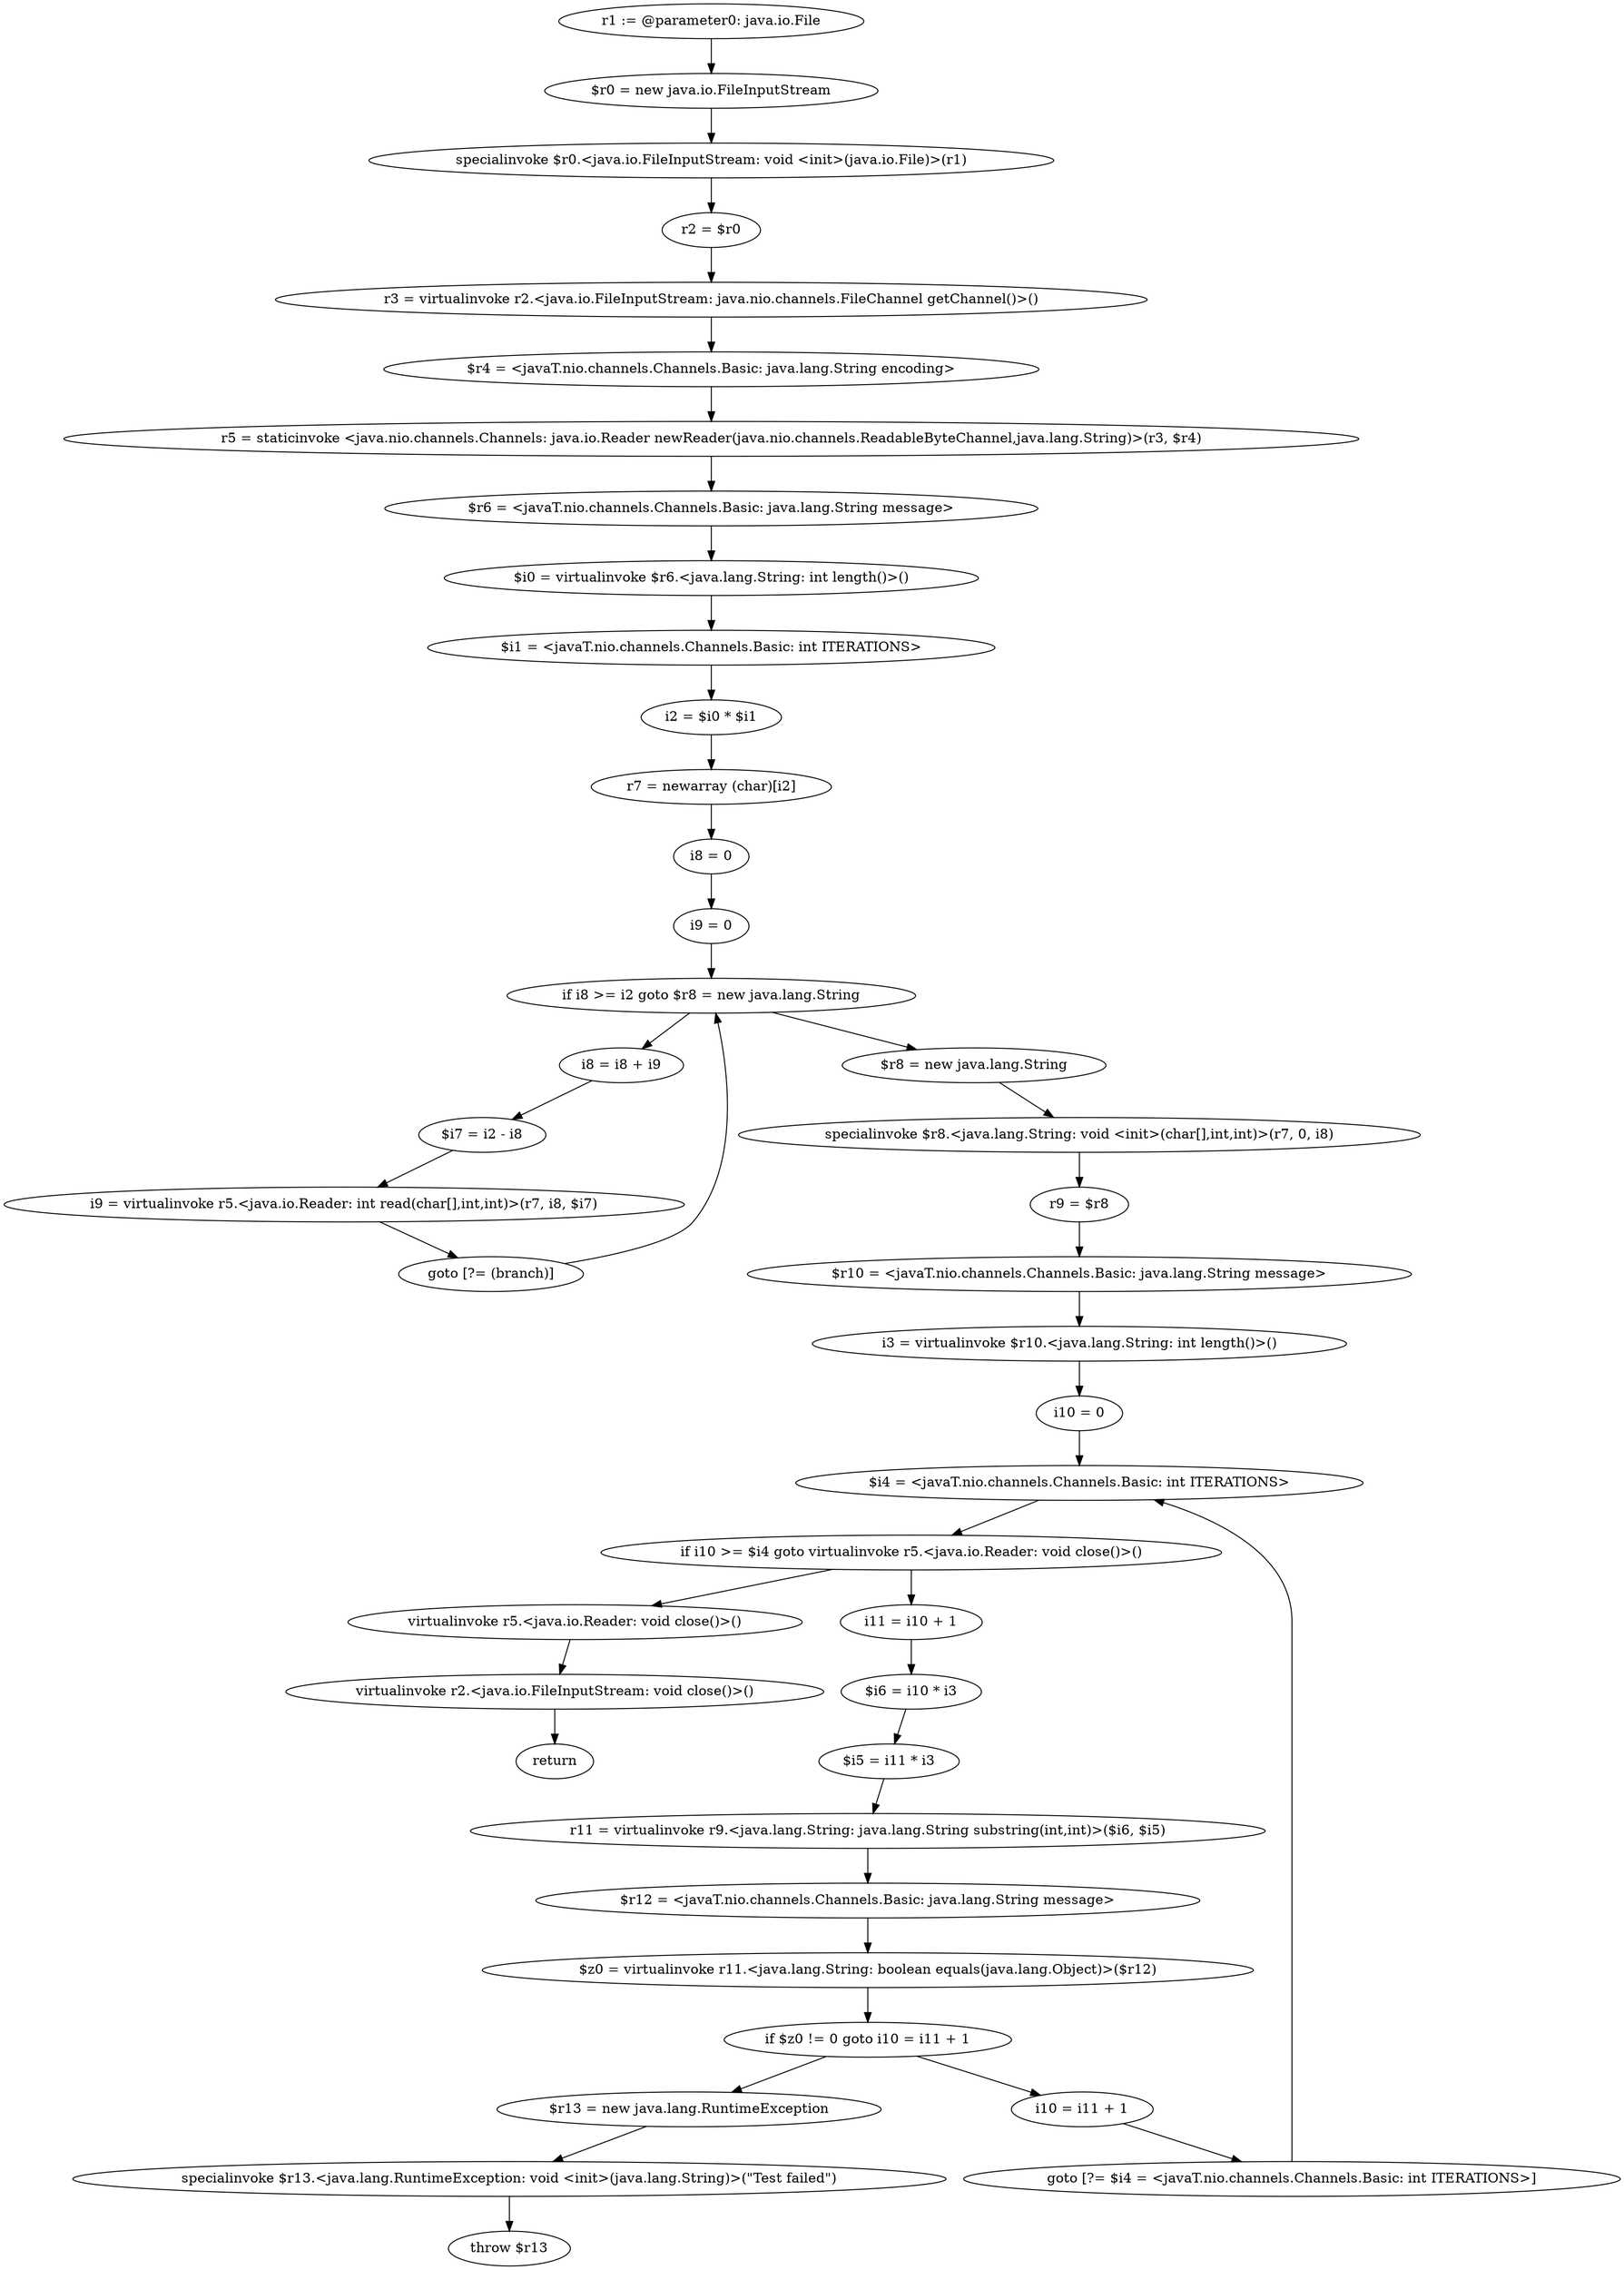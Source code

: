 digraph "unitGraph" {
    "r1 := @parameter0: java.io.File"
    "$r0 = new java.io.FileInputStream"
    "specialinvoke $r0.<java.io.FileInputStream: void <init>(java.io.File)>(r1)"
    "r2 = $r0"
    "r3 = virtualinvoke r2.<java.io.FileInputStream: java.nio.channels.FileChannel getChannel()>()"
    "$r4 = <javaT.nio.channels.Channels.Basic: java.lang.String encoding>"
    "r5 = staticinvoke <java.nio.channels.Channels: java.io.Reader newReader(java.nio.channels.ReadableByteChannel,java.lang.String)>(r3, $r4)"
    "$r6 = <javaT.nio.channels.Channels.Basic: java.lang.String message>"
    "$i0 = virtualinvoke $r6.<java.lang.String: int length()>()"
    "$i1 = <javaT.nio.channels.Channels.Basic: int ITERATIONS>"
    "i2 = $i0 * $i1"
    "r7 = newarray (char)[i2]"
    "i8 = 0"
    "i9 = 0"
    "if i8 >= i2 goto $r8 = new java.lang.String"
    "i8 = i8 + i9"
    "$i7 = i2 - i8"
    "i9 = virtualinvoke r5.<java.io.Reader: int read(char[],int,int)>(r7, i8, $i7)"
    "goto [?= (branch)]"
    "$r8 = new java.lang.String"
    "specialinvoke $r8.<java.lang.String: void <init>(char[],int,int)>(r7, 0, i8)"
    "r9 = $r8"
    "$r10 = <javaT.nio.channels.Channels.Basic: java.lang.String message>"
    "i3 = virtualinvoke $r10.<java.lang.String: int length()>()"
    "i10 = 0"
    "$i4 = <javaT.nio.channels.Channels.Basic: int ITERATIONS>"
    "if i10 >= $i4 goto virtualinvoke r5.<java.io.Reader: void close()>()"
    "i11 = i10 + 1"
    "$i6 = i10 * i3"
    "$i5 = i11 * i3"
    "r11 = virtualinvoke r9.<java.lang.String: java.lang.String substring(int,int)>($i6, $i5)"
    "$r12 = <javaT.nio.channels.Channels.Basic: java.lang.String message>"
    "$z0 = virtualinvoke r11.<java.lang.String: boolean equals(java.lang.Object)>($r12)"
    "if $z0 != 0 goto i10 = i11 + 1"
    "$r13 = new java.lang.RuntimeException"
    "specialinvoke $r13.<java.lang.RuntimeException: void <init>(java.lang.String)>(\"Test failed\")"
    "throw $r13"
    "i10 = i11 + 1"
    "goto [?= $i4 = <javaT.nio.channels.Channels.Basic: int ITERATIONS>]"
    "virtualinvoke r5.<java.io.Reader: void close()>()"
    "virtualinvoke r2.<java.io.FileInputStream: void close()>()"
    "return"
    "r1 := @parameter0: java.io.File"->"$r0 = new java.io.FileInputStream";
    "$r0 = new java.io.FileInputStream"->"specialinvoke $r0.<java.io.FileInputStream: void <init>(java.io.File)>(r1)";
    "specialinvoke $r0.<java.io.FileInputStream: void <init>(java.io.File)>(r1)"->"r2 = $r0";
    "r2 = $r0"->"r3 = virtualinvoke r2.<java.io.FileInputStream: java.nio.channels.FileChannel getChannel()>()";
    "r3 = virtualinvoke r2.<java.io.FileInputStream: java.nio.channels.FileChannel getChannel()>()"->"$r4 = <javaT.nio.channels.Channels.Basic: java.lang.String encoding>";
    "$r4 = <javaT.nio.channels.Channels.Basic: java.lang.String encoding>"->"r5 = staticinvoke <java.nio.channels.Channels: java.io.Reader newReader(java.nio.channels.ReadableByteChannel,java.lang.String)>(r3, $r4)";
    "r5 = staticinvoke <java.nio.channels.Channels: java.io.Reader newReader(java.nio.channels.ReadableByteChannel,java.lang.String)>(r3, $r4)"->"$r6 = <javaT.nio.channels.Channels.Basic: java.lang.String message>";
    "$r6 = <javaT.nio.channels.Channels.Basic: java.lang.String message>"->"$i0 = virtualinvoke $r6.<java.lang.String: int length()>()";
    "$i0 = virtualinvoke $r6.<java.lang.String: int length()>()"->"$i1 = <javaT.nio.channels.Channels.Basic: int ITERATIONS>";
    "$i1 = <javaT.nio.channels.Channels.Basic: int ITERATIONS>"->"i2 = $i0 * $i1";
    "i2 = $i0 * $i1"->"r7 = newarray (char)[i2]";
    "r7 = newarray (char)[i2]"->"i8 = 0";
    "i8 = 0"->"i9 = 0";
    "i9 = 0"->"if i8 >= i2 goto $r8 = new java.lang.String";
    "if i8 >= i2 goto $r8 = new java.lang.String"->"i8 = i8 + i9";
    "if i8 >= i2 goto $r8 = new java.lang.String"->"$r8 = new java.lang.String";
    "i8 = i8 + i9"->"$i7 = i2 - i8";
    "$i7 = i2 - i8"->"i9 = virtualinvoke r5.<java.io.Reader: int read(char[],int,int)>(r7, i8, $i7)";
    "i9 = virtualinvoke r5.<java.io.Reader: int read(char[],int,int)>(r7, i8, $i7)"->"goto [?= (branch)]";
    "goto [?= (branch)]"->"if i8 >= i2 goto $r8 = new java.lang.String";
    "$r8 = new java.lang.String"->"specialinvoke $r8.<java.lang.String: void <init>(char[],int,int)>(r7, 0, i8)";
    "specialinvoke $r8.<java.lang.String: void <init>(char[],int,int)>(r7, 0, i8)"->"r9 = $r8";
    "r9 = $r8"->"$r10 = <javaT.nio.channels.Channels.Basic: java.lang.String message>";
    "$r10 = <javaT.nio.channels.Channels.Basic: java.lang.String message>"->"i3 = virtualinvoke $r10.<java.lang.String: int length()>()";
    "i3 = virtualinvoke $r10.<java.lang.String: int length()>()"->"i10 = 0";
    "i10 = 0"->"$i4 = <javaT.nio.channels.Channels.Basic: int ITERATIONS>";
    "$i4 = <javaT.nio.channels.Channels.Basic: int ITERATIONS>"->"if i10 >= $i4 goto virtualinvoke r5.<java.io.Reader: void close()>()";
    "if i10 >= $i4 goto virtualinvoke r5.<java.io.Reader: void close()>()"->"i11 = i10 + 1";
    "if i10 >= $i4 goto virtualinvoke r5.<java.io.Reader: void close()>()"->"virtualinvoke r5.<java.io.Reader: void close()>()";
    "i11 = i10 + 1"->"$i6 = i10 * i3";
    "$i6 = i10 * i3"->"$i5 = i11 * i3";
    "$i5 = i11 * i3"->"r11 = virtualinvoke r9.<java.lang.String: java.lang.String substring(int,int)>($i6, $i5)";
    "r11 = virtualinvoke r9.<java.lang.String: java.lang.String substring(int,int)>($i6, $i5)"->"$r12 = <javaT.nio.channels.Channels.Basic: java.lang.String message>";
    "$r12 = <javaT.nio.channels.Channels.Basic: java.lang.String message>"->"$z0 = virtualinvoke r11.<java.lang.String: boolean equals(java.lang.Object)>($r12)";
    "$z0 = virtualinvoke r11.<java.lang.String: boolean equals(java.lang.Object)>($r12)"->"if $z0 != 0 goto i10 = i11 + 1";
    "if $z0 != 0 goto i10 = i11 + 1"->"$r13 = new java.lang.RuntimeException";
    "if $z0 != 0 goto i10 = i11 + 1"->"i10 = i11 + 1";
    "$r13 = new java.lang.RuntimeException"->"specialinvoke $r13.<java.lang.RuntimeException: void <init>(java.lang.String)>(\"Test failed\")";
    "specialinvoke $r13.<java.lang.RuntimeException: void <init>(java.lang.String)>(\"Test failed\")"->"throw $r13";
    "i10 = i11 + 1"->"goto [?= $i4 = <javaT.nio.channels.Channels.Basic: int ITERATIONS>]";
    "goto [?= $i4 = <javaT.nio.channels.Channels.Basic: int ITERATIONS>]"->"$i4 = <javaT.nio.channels.Channels.Basic: int ITERATIONS>";
    "virtualinvoke r5.<java.io.Reader: void close()>()"->"virtualinvoke r2.<java.io.FileInputStream: void close()>()";
    "virtualinvoke r2.<java.io.FileInputStream: void close()>()"->"return";
}
